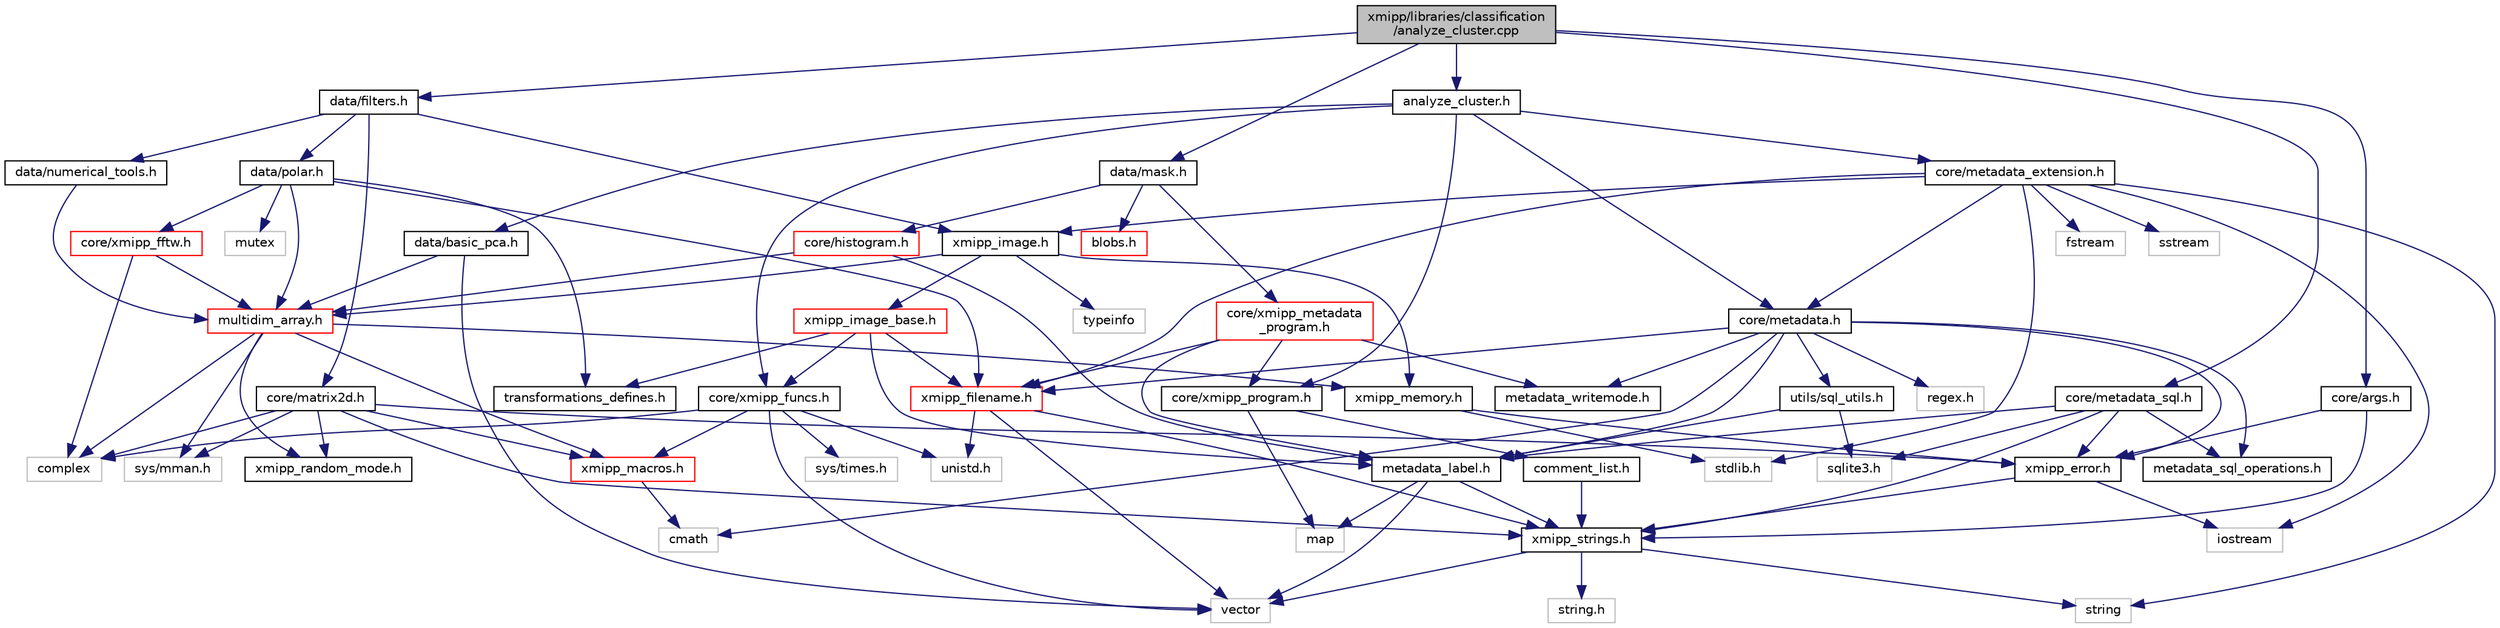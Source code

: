 digraph "xmipp/libraries/classification/analyze_cluster.cpp"
{
  edge [fontname="Helvetica",fontsize="10",labelfontname="Helvetica",labelfontsize="10"];
  node [fontname="Helvetica",fontsize="10",shape=record];
  Node0 [label="xmipp/libraries/classification\l/analyze_cluster.cpp",height=0.2,width=0.4,color="black", fillcolor="grey75", style="filled", fontcolor="black"];
  Node0 -> Node1 [color="midnightblue",fontsize="10",style="solid",fontname="Helvetica"];
  Node1 [label="analyze_cluster.h",height=0.2,width=0.4,color="black", fillcolor="white", style="filled",URL="$analyze__cluster_8h.html"];
  Node1 -> Node2 [color="midnightblue",fontsize="10",style="solid",fontname="Helvetica"];
  Node2 [label="core/xmipp_funcs.h",height=0.2,width=0.4,color="black", fillcolor="white", style="filled",URL="$xmipp__funcs_8h.html"];
  Node2 -> Node3 [color="midnightblue",fontsize="10",style="solid",fontname="Helvetica"];
  Node3 [label="complex",height=0.2,width=0.4,color="grey75", fillcolor="white", style="filled"];
  Node2 -> Node4 [color="midnightblue",fontsize="10",style="solid",fontname="Helvetica"];
  Node4 [label="xmipp_macros.h",height=0.2,width=0.4,color="red", fillcolor="white", style="filled",URL="$xmipp__macros_8h.html"];
  Node4 -> Node6 [color="midnightblue",fontsize="10",style="solid",fontname="Helvetica"];
  Node6 [label="cmath",height=0.2,width=0.4,color="grey75", fillcolor="white", style="filled"];
  Node2 -> Node7 [color="midnightblue",fontsize="10",style="solid",fontname="Helvetica"];
  Node7 [label="vector",height=0.2,width=0.4,color="grey75", fillcolor="white", style="filled"];
  Node2 -> Node8 [color="midnightblue",fontsize="10",style="solid",fontname="Helvetica"];
  Node8 [label="unistd.h",height=0.2,width=0.4,color="grey75", fillcolor="white", style="filled"];
  Node2 -> Node9 [color="midnightblue",fontsize="10",style="solid",fontname="Helvetica"];
  Node9 [label="sys/times.h",height=0.2,width=0.4,color="grey75", fillcolor="white", style="filled"];
  Node1 -> Node10 [color="midnightblue",fontsize="10",style="solid",fontname="Helvetica"];
  Node10 [label="core/metadata.h",height=0.2,width=0.4,color="black", fillcolor="white", style="filled",URL="$metadata_8h.html"];
  Node10 -> Node11 [color="midnightblue",fontsize="10",style="solid",fontname="Helvetica"];
  Node11 [label="regex.h",height=0.2,width=0.4,color="grey75", fillcolor="white", style="filled"];
  Node10 -> Node6 [color="midnightblue",fontsize="10",style="solid",fontname="Helvetica"];
  Node10 -> Node12 [color="midnightblue",fontsize="10",style="solid",fontname="Helvetica"];
  Node12 [label="metadata_label.h",height=0.2,width=0.4,color="black", fillcolor="white", style="filled",URL="$metadata__label_8h.html"];
  Node12 -> Node13 [color="midnightblue",fontsize="10",style="solid",fontname="Helvetica"];
  Node13 [label="map",height=0.2,width=0.4,color="grey75", fillcolor="white", style="filled"];
  Node12 -> Node14 [color="midnightblue",fontsize="10",style="solid",fontname="Helvetica"];
  Node14 [label="xmipp_strings.h",height=0.2,width=0.4,color="black", fillcolor="white", style="filled",URL="$xmipp__strings_8h.html"];
  Node14 -> Node7 [color="midnightblue",fontsize="10",style="solid",fontname="Helvetica"];
  Node14 -> Node15 [color="midnightblue",fontsize="10",style="solid",fontname="Helvetica"];
  Node15 [label="string",height=0.2,width=0.4,color="grey75", fillcolor="white", style="filled"];
  Node14 -> Node16 [color="midnightblue",fontsize="10",style="solid",fontname="Helvetica"];
  Node16 [label="string.h",height=0.2,width=0.4,color="grey75", fillcolor="white", style="filled"];
  Node12 -> Node7 [color="midnightblue",fontsize="10",style="solid",fontname="Helvetica"];
  Node10 -> Node17 [color="midnightblue",fontsize="10",style="solid",fontname="Helvetica"];
  Node17 [label="metadata_sql_operations.h",height=0.2,width=0.4,color="black", fillcolor="white", style="filled",URL="$metadata__sql__operations_8h.html"];
  Node10 -> Node18 [color="midnightblue",fontsize="10",style="solid",fontname="Helvetica"];
  Node18 [label="utils/sql_utils.h",height=0.2,width=0.4,color="black", fillcolor="white", style="filled",URL="$sql__utils_8h.html"];
  Node18 -> Node19 [color="midnightblue",fontsize="10",style="solid",fontname="Helvetica"];
  Node19 [label="sqlite3.h",height=0.2,width=0.4,color="grey75", fillcolor="white", style="filled"];
  Node18 -> Node12 [color="midnightblue",fontsize="10",style="solid",fontname="Helvetica"];
  Node10 -> Node20 [color="midnightblue",fontsize="10",style="solid",fontname="Helvetica"];
  Node20 [label="xmipp_error.h",height=0.2,width=0.4,color="black", fillcolor="white", style="filled",URL="$xmipp__error_8h.html"];
  Node20 -> Node21 [color="midnightblue",fontsize="10",style="solid",fontname="Helvetica"];
  Node21 [label="iostream",height=0.2,width=0.4,color="grey75", fillcolor="white", style="filled"];
  Node20 -> Node14 [color="midnightblue",fontsize="10",style="solid",fontname="Helvetica"];
  Node10 -> Node22 [color="midnightblue",fontsize="10",style="solid",fontname="Helvetica"];
  Node22 [label="xmipp_filename.h",height=0.2,width=0.4,color="red", fillcolor="white", style="filled",URL="$xmipp__filename_8h.html"];
  Node22 -> Node7 [color="midnightblue",fontsize="10",style="solid",fontname="Helvetica"];
  Node22 -> Node8 [color="midnightblue",fontsize="10",style="solid",fontname="Helvetica"];
  Node22 -> Node14 [color="midnightblue",fontsize="10",style="solid",fontname="Helvetica"];
  Node10 -> Node25 [color="midnightblue",fontsize="10",style="solid",fontname="Helvetica"];
  Node25 [label="metadata_writemode.h",height=0.2,width=0.4,color="black", fillcolor="white", style="filled",URL="$metadata__writemode_8h.html"];
  Node1 -> Node26 [color="midnightblue",fontsize="10",style="solid",fontname="Helvetica"];
  Node26 [label="core/metadata_extension.h",height=0.2,width=0.4,color="black", fillcolor="white", style="filled",URL="$metadata__extension_8h.html"];
  Node26 -> Node22 [color="midnightblue",fontsize="10",style="solid",fontname="Helvetica"];
  Node26 -> Node27 [color="midnightblue",fontsize="10",style="solid",fontname="Helvetica"];
  Node27 [label="xmipp_image.h",height=0.2,width=0.4,color="black", fillcolor="white", style="filled",URL="$xmipp__image_8h.html"];
  Node27 -> Node28 [color="midnightblue",fontsize="10",style="solid",fontname="Helvetica"];
  Node28 [label="typeinfo",height=0.2,width=0.4,color="grey75", fillcolor="white", style="filled"];
  Node27 -> Node29 [color="midnightblue",fontsize="10",style="solid",fontname="Helvetica"];
  Node29 [label="multidim_array.h",height=0.2,width=0.4,color="red", fillcolor="white", style="filled",URL="$multidim__array_8h.html"];
  Node29 -> Node4 [color="midnightblue",fontsize="10",style="solid",fontname="Helvetica"];
  Node29 -> Node30 [color="midnightblue",fontsize="10",style="solid",fontname="Helvetica"];
  Node30 [label="sys/mman.h",height=0.2,width=0.4,color="grey75", fillcolor="white", style="filled"];
  Node29 -> Node3 [color="midnightblue",fontsize="10",style="solid",fontname="Helvetica"];
  Node29 -> Node32 [color="midnightblue",fontsize="10",style="solid",fontname="Helvetica"];
  Node32 [label="xmipp_random_mode.h",height=0.2,width=0.4,color="black", fillcolor="white", style="filled",URL="$xmipp__random__mode_8h.html"];
  Node29 -> Node37 [color="midnightblue",fontsize="10",style="solid",fontname="Helvetica"];
  Node37 [label="xmipp_memory.h",height=0.2,width=0.4,color="black", fillcolor="white", style="filled",URL="$xmipp__memory_8h.html"];
  Node37 -> Node38 [color="midnightblue",fontsize="10",style="solid",fontname="Helvetica"];
  Node38 [label="stdlib.h",height=0.2,width=0.4,color="grey75", fillcolor="white", style="filled"];
  Node37 -> Node20 [color="midnightblue",fontsize="10",style="solid",fontname="Helvetica"];
  Node27 -> Node40 [color="midnightblue",fontsize="10",style="solid",fontname="Helvetica"];
  Node40 [label="xmipp_image_base.h",height=0.2,width=0.4,color="red", fillcolor="white", style="filled",URL="$xmipp__image__base_8h.html"];
  Node40 -> Node12 [color="midnightblue",fontsize="10",style="solid",fontname="Helvetica"];
  Node40 -> Node22 [color="midnightblue",fontsize="10",style="solid",fontname="Helvetica"];
  Node40 -> Node43 [color="midnightblue",fontsize="10",style="solid",fontname="Helvetica"];
  Node43 [label="transformations_defines.h",height=0.2,width=0.4,color="black", fillcolor="white", style="filled",URL="$transformations__defines_8h.html"];
  Node40 -> Node2 [color="midnightblue",fontsize="10",style="solid",fontname="Helvetica"];
  Node27 -> Node37 [color="midnightblue",fontsize="10",style="solid",fontname="Helvetica"];
  Node26 -> Node10 [color="midnightblue",fontsize="10",style="solid",fontname="Helvetica"];
  Node26 -> Node38 [color="midnightblue",fontsize="10",style="solid",fontname="Helvetica"];
  Node26 -> Node60 [color="midnightblue",fontsize="10",style="solid",fontname="Helvetica"];
  Node60 [label="fstream",height=0.2,width=0.4,color="grey75", fillcolor="white", style="filled"];
  Node26 -> Node21 [color="midnightblue",fontsize="10",style="solid",fontname="Helvetica"];
  Node26 -> Node61 [color="midnightblue",fontsize="10",style="solid",fontname="Helvetica"];
  Node61 [label="sstream",height=0.2,width=0.4,color="grey75", fillcolor="white", style="filled"];
  Node26 -> Node15 [color="midnightblue",fontsize="10",style="solid",fontname="Helvetica"];
  Node1 -> Node62 [color="midnightblue",fontsize="10",style="solid",fontname="Helvetica"];
  Node62 [label="data/basic_pca.h",height=0.2,width=0.4,color="black", fillcolor="white", style="filled",URL="$basic__pca_8h.html"];
  Node62 -> Node7 [color="midnightblue",fontsize="10",style="solid",fontname="Helvetica"];
  Node62 -> Node29 [color="midnightblue",fontsize="10",style="solid",fontname="Helvetica"];
  Node1 -> Node63 [color="midnightblue",fontsize="10",style="solid",fontname="Helvetica"];
  Node63 [label="core/xmipp_program.h",height=0.2,width=0.4,color="black", fillcolor="white", style="filled",URL="$xmipp__program_8h.html"];
  Node63 -> Node13 [color="midnightblue",fontsize="10",style="solid",fontname="Helvetica"];
  Node63 -> Node64 [color="midnightblue",fontsize="10",style="solid",fontname="Helvetica"];
  Node64 [label="comment_list.h",height=0.2,width=0.4,color="black", fillcolor="white", style="filled",URL="$comment__list_8h.html"];
  Node64 -> Node14 [color="midnightblue",fontsize="10",style="solid",fontname="Helvetica"];
  Node0 -> Node65 [color="midnightblue",fontsize="10",style="solid",fontname="Helvetica"];
  Node65 [label="core/args.h",height=0.2,width=0.4,color="black", fillcolor="white", style="filled",URL="$args_8h.html"];
  Node65 -> Node14 [color="midnightblue",fontsize="10",style="solid",fontname="Helvetica"];
  Node65 -> Node20 [color="midnightblue",fontsize="10",style="solid",fontname="Helvetica"];
  Node0 -> Node66 [color="midnightblue",fontsize="10",style="solid",fontname="Helvetica"];
  Node66 [label="data/filters.h",height=0.2,width=0.4,color="black", fillcolor="white", style="filled",URL="$filters_8h.html"];
  Node66 -> Node27 [color="midnightblue",fontsize="10",style="solid",fontname="Helvetica"];
  Node66 -> Node67 [color="midnightblue",fontsize="10",style="solid",fontname="Helvetica"];
  Node67 [label="core/matrix2d.h",height=0.2,width=0.4,color="black", fillcolor="white", style="filled",URL="$matrix2d_8h.html"];
  Node67 -> Node3 [color="midnightblue",fontsize="10",style="solid",fontname="Helvetica"];
  Node67 -> Node32 [color="midnightblue",fontsize="10",style="solid",fontname="Helvetica"];
  Node67 -> Node4 [color="midnightblue",fontsize="10",style="solid",fontname="Helvetica"];
  Node67 -> Node20 [color="midnightblue",fontsize="10",style="solid",fontname="Helvetica"];
  Node67 -> Node14 [color="midnightblue",fontsize="10",style="solid",fontname="Helvetica"];
  Node67 -> Node30 [color="midnightblue",fontsize="10",style="solid",fontname="Helvetica"];
  Node66 -> Node68 [color="midnightblue",fontsize="10",style="solid",fontname="Helvetica"];
  Node68 [label="data/numerical_tools.h",height=0.2,width=0.4,color="black", fillcolor="white", style="filled",URL="$numerical__tools_8h.html"];
  Node68 -> Node29 [color="midnightblue",fontsize="10",style="solid",fontname="Helvetica"];
  Node66 -> Node69 [color="midnightblue",fontsize="10",style="solid",fontname="Helvetica"];
  Node69 [label="data/polar.h",height=0.2,width=0.4,color="black", fillcolor="white", style="filled",URL="$polar_8h.html"];
  Node69 -> Node70 [color="midnightblue",fontsize="10",style="solid",fontname="Helvetica"];
  Node70 [label="mutex",height=0.2,width=0.4,color="grey75", fillcolor="white", style="filled"];
  Node69 -> Node29 [color="midnightblue",fontsize="10",style="solid",fontname="Helvetica"];
  Node69 -> Node43 [color="midnightblue",fontsize="10",style="solid",fontname="Helvetica"];
  Node69 -> Node71 [color="midnightblue",fontsize="10",style="solid",fontname="Helvetica"];
  Node71 [label="core/xmipp_fftw.h",height=0.2,width=0.4,color="red", fillcolor="white", style="filled",URL="$xmipp__fftw_8h.html"];
  Node71 -> Node3 [color="midnightblue",fontsize="10",style="solid",fontname="Helvetica"];
  Node71 -> Node29 [color="midnightblue",fontsize="10",style="solid",fontname="Helvetica"];
  Node69 -> Node22 [color="midnightblue",fontsize="10",style="solid",fontname="Helvetica"];
  Node0 -> Node75 [color="midnightblue",fontsize="10",style="solid",fontname="Helvetica"];
  Node75 [label="data/mask.h",height=0.2,width=0.4,color="black", fillcolor="white", style="filled",URL="$mask_8h.html"];
  Node75 -> Node76 [color="midnightblue",fontsize="10",style="solid",fontname="Helvetica"];
  Node76 [label="blobs.h",height=0.2,width=0.4,color="red", fillcolor="white", style="filled",URL="$blobs_8h.html"];
  Node75 -> Node79 [color="midnightblue",fontsize="10",style="solid",fontname="Helvetica"];
  Node79 [label="core/histogram.h",height=0.2,width=0.4,color="red", fillcolor="white", style="filled",URL="$histogram_8h.html"];
  Node79 -> Node29 [color="midnightblue",fontsize="10",style="solid",fontname="Helvetica"];
  Node79 -> Node12 [color="midnightblue",fontsize="10",style="solid",fontname="Helvetica"];
  Node75 -> Node80 [color="midnightblue",fontsize="10",style="solid",fontname="Helvetica"];
  Node80 [label="core/xmipp_metadata\l_program.h",height=0.2,width=0.4,color="red", fillcolor="white", style="filled",URL="$xmipp__metadata__program_8h.html"];
  Node80 -> Node63 [color="midnightblue",fontsize="10",style="solid",fontname="Helvetica"];
  Node80 -> Node22 [color="midnightblue",fontsize="10",style="solid",fontname="Helvetica"];
  Node80 -> Node12 [color="midnightblue",fontsize="10",style="solid",fontname="Helvetica"];
  Node80 -> Node25 [color="midnightblue",fontsize="10",style="solid",fontname="Helvetica"];
  Node0 -> Node81 [color="midnightblue",fontsize="10",style="solid",fontname="Helvetica"];
  Node81 [label="core/metadata_sql.h",height=0.2,width=0.4,color="black", fillcolor="white", style="filled",URL="$metadata__sql_8h.html"];
  Node81 -> Node19 [color="midnightblue",fontsize="10",style="solid",fontname="Helvetica"];
  Node81 -> Node14 [color="midnightblue",fontsize="10",style="solid",fontname="Helvetica"];
  Node81 -> Node12 [color="midnightblue",fontsize="10",style="solid",fontname="Helvetica"];
  Node81 -> Node20 [color="midnightblue",fontsize="10",style="solid",fontname="Helvetica"];
  Node81 -> Node17 [color="midnightblue",fontsize="10",style="solid",fontname="Helvetica"];
}
